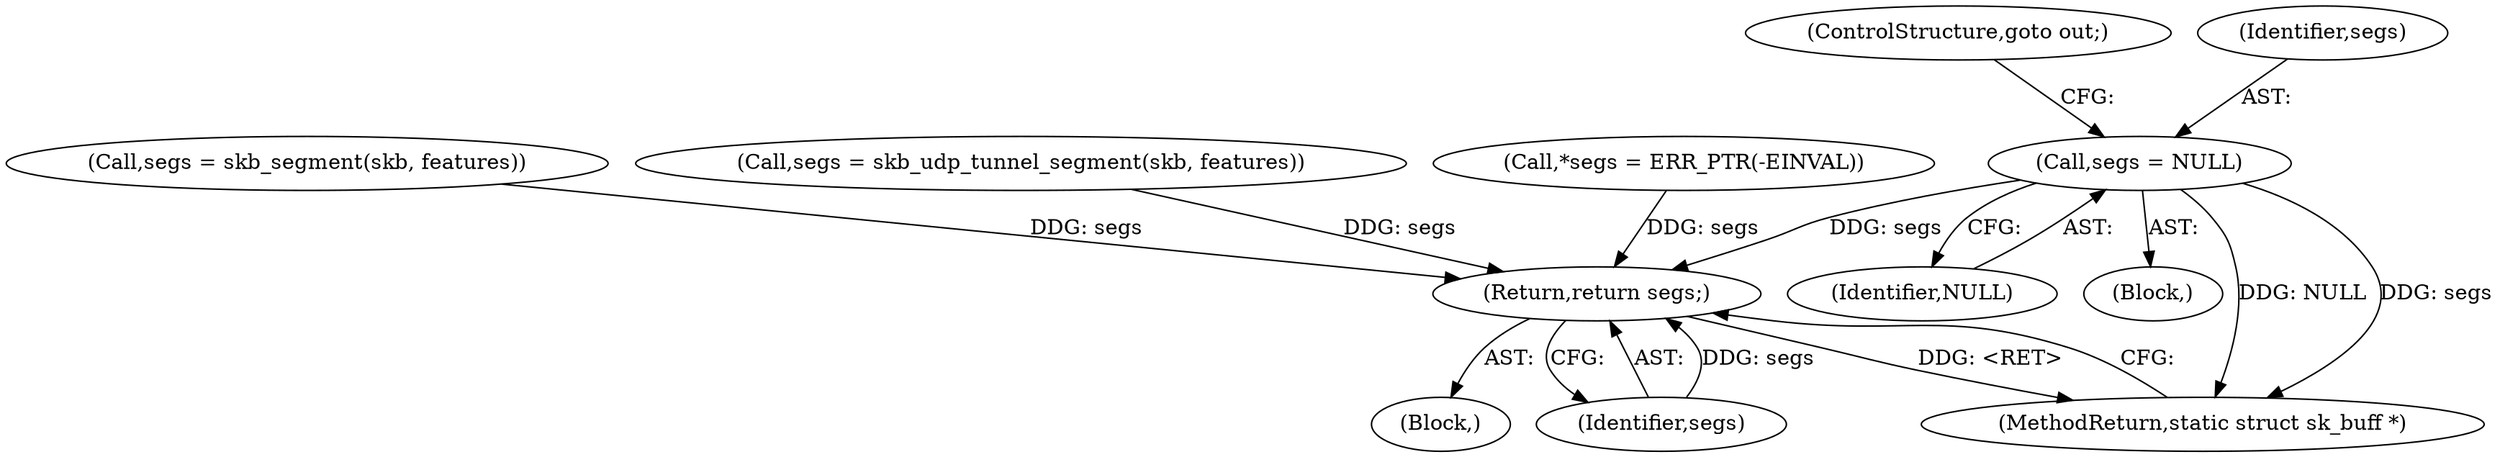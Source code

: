 digraph "0_linux_0e033e04c2678dbbe74a46b23fffb7bb918c288e@pointer" {
"1000192" [label="(Call,segs = NULL)"];
"1000359" [label="(Return,return segs;)"];
"1000353" [label="(Call,segs = skb_segment(skb, features))"];
"1000194" [label="(Identifier,NULL)"];
"1000360" [label="(Identifier,segs)"];
"1000150" [label="(Block,)"];
"1000192" [label="(Call,segs = NULL)"];
"1000359" [label="(Return,return segs;)"];
"1000207" [label="(Call,segs = skb_udp_tunnel_segment(skb, features))"];
"1000195" [label="(ControlStructure,goto out;)"];
"1000108" [label="(Block,)"];
"1000110" [label="(Call,*segs = ERR_PTR(-EINVAL))"];
"1000361" [label="(MethodReturn,static struct sk_buff *)"];
"1000193" [label="(Identifier,segs)"];
"1000192" -> "1000150"  [label="AST: "];
"1000192" -> "1000194"  [label="CFG: "];
"1000193" -> "1000192"  [label="AST: "];
"1000194" -> "1000192"  [label="AST: "];
"1000195" -> "1000192"  [label="CFG: "];
"1000192" -> "1000361"  [label="DDG: NULL"];
"1000192" -> "1000361"  [label="DDG: segs"];
"1000192" -> "1000359"  [label="DDG: segs"];
"1000359" -> "1000108"  [label="AST: "];
"1000359" -> "1000360"  [label="CFG: "];
"1000360" -> "1000359"  [label="AST: "];
"1000361" -> "1000359"  [label="CFG: "];
"1000359" -> "1000361"  [label="DDG: <RET>"];
"1000360" -> "1000359"  [label="DDG: segs"];
"1000207" -> "1000359"  [label="DDG: segs"];
"1000353" -> "1000359"  [label="DDG: segs"];
"1000110" -> "1000359"  [label="DDG: segs"];
}
